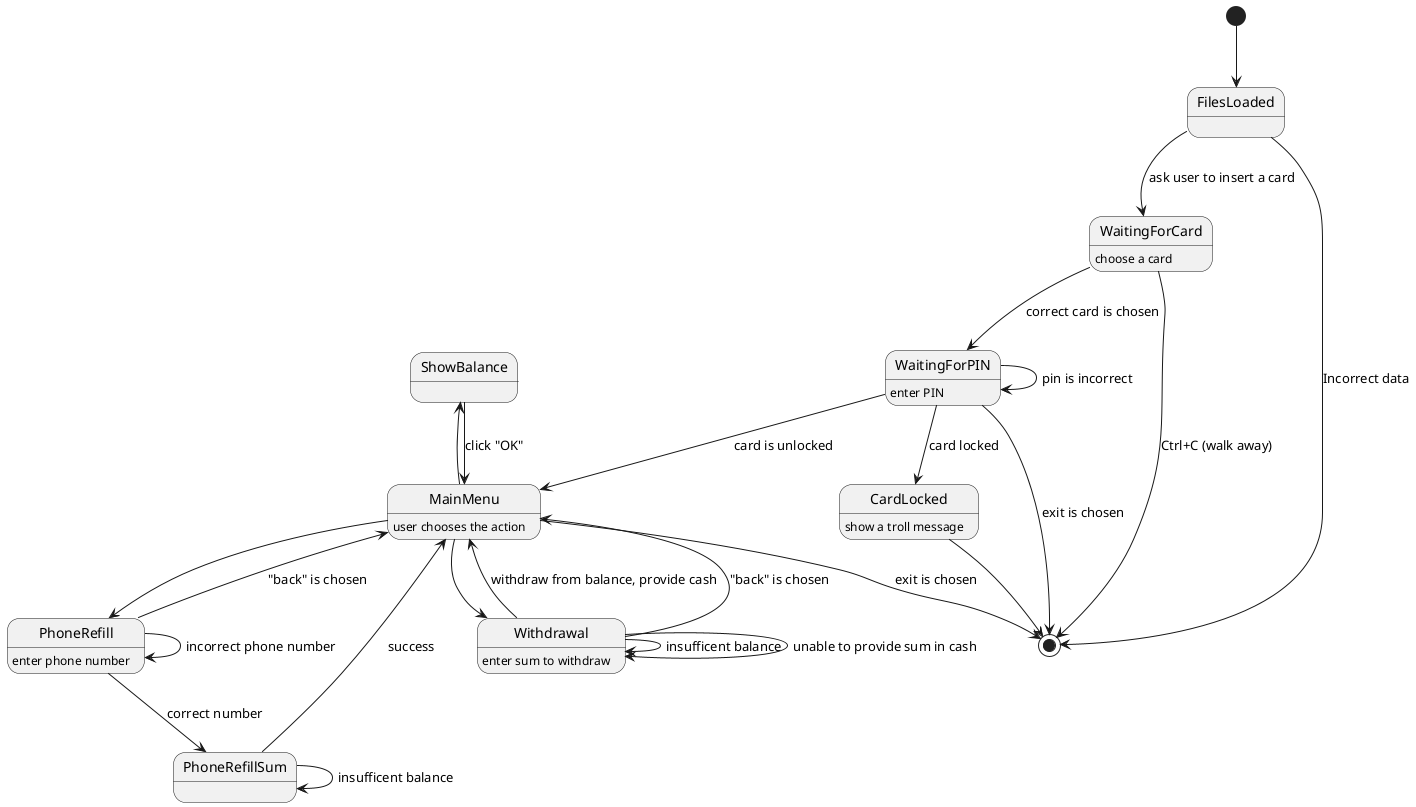 @startuml
[*] --> FilesLoaded
FilesLoaded --> [*]: Incorrect data
FilesLoaded --> WaitingForCard: ask user to insert a card

WaitingForCard: choose a card
WaitingForCard --> [*]: Ctrl+C (walk away)
WaitingForCard --> WaitingForPIN: correct card is chosen
WaitingForPIN: enter PIN
WaitingForPIN --> WaitingForPIN: pin is incorrect
WaitingForPIN --> CardLocked: card locked
WaitingForPIN --> MainMenu: card is unlocked
WaitingForPIN --> [*]: exit is chosen
CardLocked: show a troll message
CardLocked --> [*]

MainMenu: user chooses the action
MainMenu --> PhoneRefill
MainMenu --> Withdrawal
MainMenu --> ShowBalance

PhoneRefill: enter phone number
PhoneRefill --> PhoneRefill: incorrect phone number
PhoneRefill --> PhoneRefillSum: correct number
PhoneRefillSum --> PhoneRefillSum: insufficent balance
PhoneRefillSum --> MainMenu: success

ShowBalance -> MainMenu: click "OK"

Withdrawal: enter sum to withdraw
Withdrawal --> Withdrawal: insufficent balance
Withdrawal --> Withdrawal: unable to provide sum in cash
Withdrawal --> MainMenu: withdraw from balance, provide cash

Withdrawal --> MainMenu: "back" is chosen
PhoneRefill --> MainMenu: "back" is chosen

MainMenu --> [*]: exit is chosen


@enduml